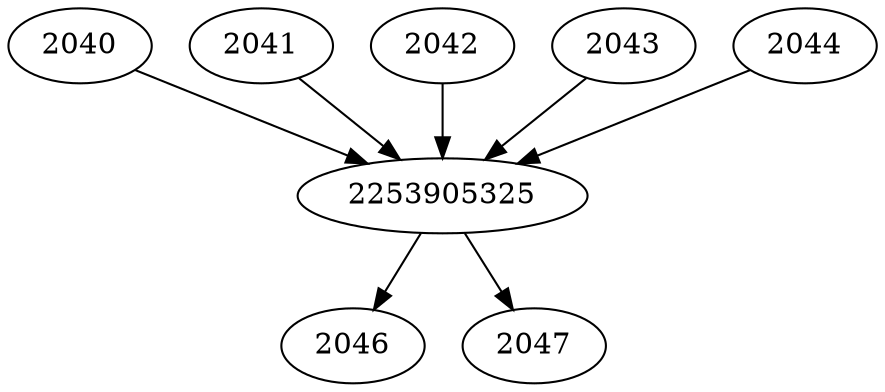 strict digraph  {
2253905325;
2040;
2041;
2042;
2043;
2044;
2046;
2047;
2253905325 -> 2046;
2253905325 -> 2047;
2040 -> 2253905325;
2041 -> 2253905325;
2042 -> 2253905325;
2043 -> 2253905325;
2044 -> 2253905325;
}
